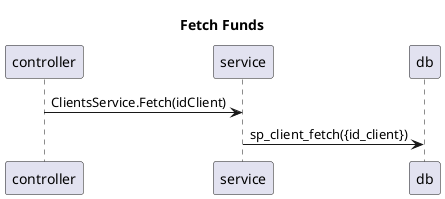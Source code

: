 @startuml
title Fetch Funds
skinparam responseMessageBelowArrow true
controller -> service : ClientsService.Fetch(idClient)
service -> db : sp_client_fetch({id_client})
@enduml